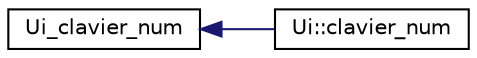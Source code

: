digraph "Graphical Class Hierarchy"
{
 // LATEX_PDF_SIZE
  edge [fontname="Helvetica",fontsize="10",labelfontname="Helvetica",labelfontsize="10"];
  node [fontname="Helvetica",fontsize="10",shape=record];
  rankdir="LR";
  Node0 [label="Ui_clavier_num",height=0.2,width=0.4,color="black", fillcolor="white", style="filled",URL="$class_ui__clavier__num.html",tooltip=" "];
  Node0 -> Node1 [dir="back",color="midnightblue",fontsize="10",style="solid",fontname="Helvetica"];
  Node1 [label="Ui::clavier_num",height=0.2,width=0.4,color="black", fillcolor="white", style="filled",URL="$class_ui_1_1clavier__num.html",tooltip=" "];
}

